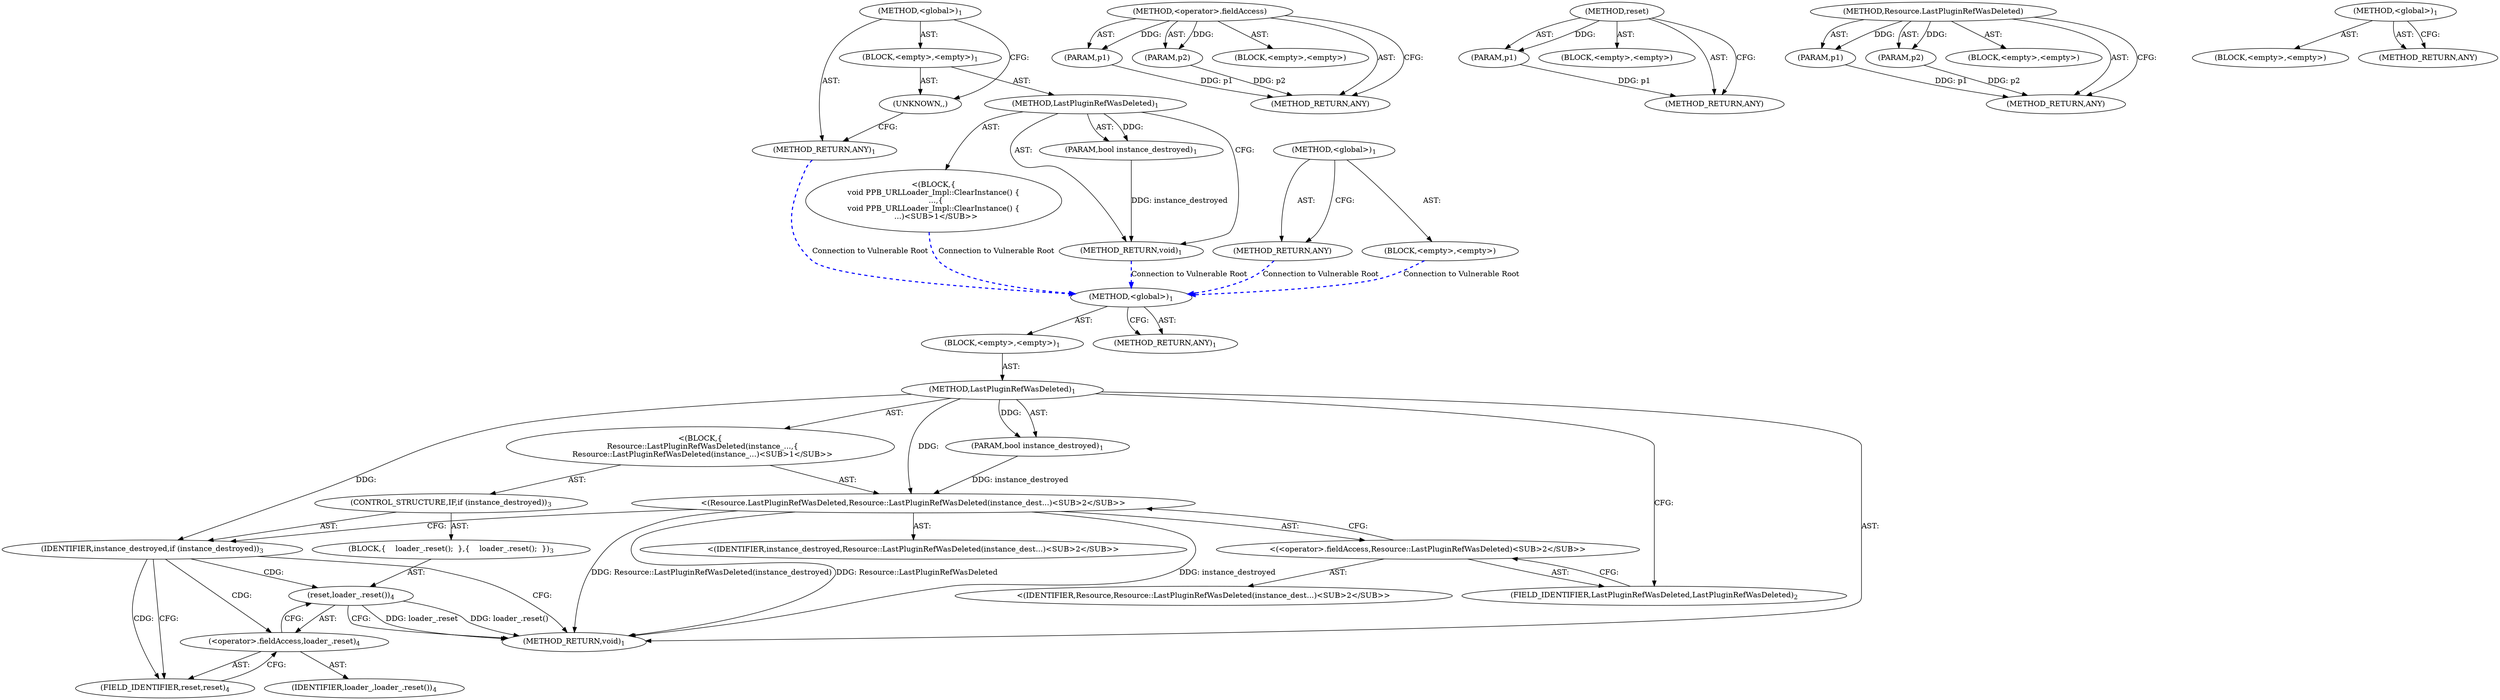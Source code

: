 digraph "&lt;global&gt;" {
vulnerable_6 [label=<(METHOD,&lt;global&gt;)<SUB>1</SUB>>];
vulnerable_7 [label=<(BLOCK,&lt;empty&gt;,&lt;empty&gt;)<SUB>1</SUB>>];
vulnerable_8 [label=<(METHOD,LastPluginRefWasDeleted)<SUB>1</SUB>>];
vulnerable_9 [label=<(PARAM,bool instance_destroyed)<SUB>1</SUB>>];
vulnerable_10 [label="<(BLOCK,{
  Resource::LastPluginRefWasDeleted(instance_...,{
  Resource::LastPluginRefWasDeleted(instance_...)<SUB>1</SUB>>"];
vulnerable_11 [label="<(Resource.LastPluginRefWasDeleted,Resource::LastPluginRefWasDeleted(instance_dest...)<SUB>2</SUB>>"];
vulnerable_12 [label="<(&lt;operator&gt;.fieldAccess,Resource::LastPluginRefWasDeleted)<SUB>2</SUB>>"];
vulnerable_13 [label="<(IDENTIFIER,Resource,Resource::LastPluginRefWasDeleted(instance_dest...)<SUB>2</SUB>>"];
vulnerable_14 [label=<(FIELD_IDENTIFIER,LastPluginRefWasDeleted,LastPluginRefWasDeleted)<SUB>2</SUB>>];
vulnerable_15 [label="<(IDENTIFIER,instance_destroyed,Resource::LastPluginRefWasDeleted(instance_dest...)<SUB>2</SUB>>"];
vulnerable_16 [label=<(CONTROL_STRUCTURE,IF,if (instance_destroyed))<SUB>3</SUB>>];
vulnerable_17 [label=<(IDENTIFIER,instance_destroyed,if (instance_destroyed))<SUB>3</SUB>>];
vulnerable_18 [label=<(BLOCK,{
    loader_.reset();
  },{
    loader_.reset();
  })<SUB>3</SUB>>];
vulnerable_19 [label=<(reset,loader_.reset())<SUB>4</SUB>>];
vulnerable_20 [label=<(&lt;operator&gt;.fieldAccess,loader_.reset)<SUB>4</SUB>>];
vulnerable_21 [label=<(IDENTIFIER,loader_,loader_.reset())<SUB>4</SUB>>];
vulnerable_22 [label=<(FIELD_IDENTIFIER,reset,reset)<SUB>4</SUB>>];
vulnerable_23 [label=<(METHOD_RETURN,void)<SUB>1</SUB>>];
vulnerable_25 [label=<(METHOD_RETURN,ANY)<SUB>1</SUB>>];
vulnerable_45 [label=<(METHOD,&lt;operator&gt;.fieldAccess)>];
vulnerable_46 [label=<(PARAM,p1)>];
vulnerable_47 [label=<(PARAM,p2)>];
vulnerable_48 [label=<(BLOCK,&lt;empty&gt;,&lt;empty&gt;)>];
vulnerable_49 [label=<(METHOD_RETURN,ANY)>];
vulnerable_50 [label=<(METHOD,reset)>];
vulnerable_51 [label=<(PARAM,p1)>];
vulnerable_52 [label=<(BLOCK,&lt;empty&gt;,&lt;empty&gt;)>];
vulnerable_53 [label=<(METHOD_RETURN,ANY)>];
vulnerable_40 [label=<(METHOD,Resource.LastPluginRefWasDeleted)>];
vulnerable_41 [label=<(PARAM,p1)>];
vulnerable_42 [label=<(PARAM,p2)>];
vulnerable_43 [label=<(BLOCK,&lt;empty&gt;,&lt;empty&gt;)>];
vulnerable_44 [label=<(METHOD_RETURN,ANY)>];
vulnerable_34 [label=<(METHOD,&lt;global&gt;)<SUB>1</SUB>>];
vulnerable_35 [label=<(BLOCK,&lt;empty&gt;,&lt;empty&gt;)>];
vulnerable_36 [label=<(METHOD_RETURN,ANY)>];
fixed_6 [label=<(METHOD,&lt;global&gt;)<SUB>1</SUB>>];
fixed_7 [label=<(BLOCK,&lt;empty&gt;,&lt;empty&gt;)<SUB>1</SUB>>];
fixed_8 [label=<(METHOD,LastPluginRefWasDeleted)<SUB>1</SUB>>];
fixed_9 [label=<(PARAM,bool instance_destroyed)<SUB>1</SUB>>];
fixed_10 [label="<(BLOCK,{
void PPB_URLLoader_Impl::ClearInstance() {
  ...,{
void PPB_URLLoader_Impl::ClearInstance() {
  ...)<SUB>1</SUB>>"];
fixed_11 [label=<(METHOD_RETURN,void)<SUB>1</SUB>>];
fixed_13 [label=<(UNKNOWN,,)>];
fixed_14 [label=<(METHOD_RETURN,ANY)<SUB>1</SUB>>];
fixed_23 [label=<(METHOD,&lt;global&gt;)<SUB>1</SUB>>];
fixed_24 [label=<(BLOCK,&lt;empty&gt;,&lt;empty&gt;)>];
fixed_25 [label=<(METHOD_RETURN,ANY)>];
vulnerable_6 -> vulnerable_7  [key=0, label="AST: "];
vulnerable_6 -> vulnerable_25  [key=0, label="AST: "];
vulnerable_6 -> vulnerable_25  [key=1, label="CFG: "];
vulnerable_7 -> vulnerable_8  [key=0, label="AST: "];
vulnerable_8 -> vulnerable_9  [key=0, label="AST: "];
vulnerable_8 -> vulnerable_9  [key=1, label="DDG: "];
vulnerable_8 -> vulnerable_10  [key=0, label="AST: "];
vulnerable_8 -> vulnerable_23  [key=0, label="AST: "];
vulnerable_8 -> vulnerable_14  [key=0, label="CFG: "];
vulnerable_8 -> vulnerable_11  [key=0, label="DDG: "];
vulnerable_8 -> vulnerable_17  [key=0, label="DDG: "];
vulnerable_9 -> vulnerable_11  [key=0, label="DDG: instance_destroyed"];
vulnerable_10 -> vulnerable_11  [key=0, label="AST: "];
vulnerable_10 -> vulnerable_16  [key=0, label="AST: "];
vulnerable_11 -> vulnerable_12  [key=0, label="AST: "];
vulnerable_11 -> vulnerable_15  [key=0, label="AST: "];
vulnerable_11 -> vulnerable_17  [key=0, label="CFG: "];
vulnerable_11 -> vulnerable_23  [key=0, label="DDG: Resource::LastPluginRefWasDeleted"];
vulnerable_11 -> vulnerable_23  [key=1, label="DDG: instance_destroyed"];
vulnerable_11 -> vulnerable_23  [key=2, label="DDG: Resource::LastPluginRefWasDeleted(instance_destroyed)"];
vulnerable_12 -> vulnerable_13  [key=0, label="AST: "];
vulnerable_12 -> vulnerable_14  [key=0, label="AST: "];
vulnerable_12 -> vulnerable_11  [key=0, label="CFG: "];
vulnerable_14 -> vulnerable_12  [key=0, label="CFG: "];
vulnerable_16 -> vulnerable_17  [key=0, label="AST: "];
vulnerable_16 -> vulnerable_18  [key=0, label="AST: "];
vulnerable_17 -> vulnerable_23  [key=0, label="CFG: "];
vulnerable_17 -> vulnerable_22  [key=0, label="CFG: "];
vulnerable_17 -> vulnerable_22  [key=1, label="CDG: "];
vulnerable_17 -> vulnerable_20  [key=0, label="CDG: "];
vulnerable_17 -> vulnerable_19  [key=0, label="CDG: "];
vulnerable_18 -> vulnerable_19  [key=0, label="AST: "];
vulnerable_19 -> vulnerable_20  [key=0, label="AST: "];
vulnerable_19 -> vulnerable_23  [key=0, label="CFG: "];
vulnerable_19 -> vulnerable_23  [key=1, label="DDG: loader_.reset"];
vulnerable_19 -> vulnerable_23  [key=2, label="DDG: loader_.reset()"];
vulnerable_20 -> vulnerable_21  [key=0, label="AST: "];
vulnerable_20 -> vulnerable_22  [key=0, label="AST: "];
vulnerable_20 -> vulnerable_19  [key=0, label="CFG: "];
vulnerable_22 -> vulnerable_20  [key=0, label="CFG: "];
vulnerable_45 -> vulnerable_46  [key=0, label="AST: "];
vulnerable_45 -> vulnerable_46  [key=1, label="DDG: "];
vulnerable_45 -> vulnerable_48  [key=0, label="AST: "];
vulnerable_45 -> vulnerable_47  [key=0, label="AST: "];
vulnerable_45 -> vulnerable_47  [key=1, label="DDG: "];
vulnerable_45 -> vulnerable_49  [key=0, label="AST: "];
vulnerable_45 -> vulnerable_49  [key=1, label="CFG: "];
vulnerable_46 -> vulnerable_49  [key=0, label="DDG: p1"];
vulnerable_47 -> vulnerable_49  [key=0, label="DDG: p2"];
vulnerable_50 -> vulnerable_51  [key=0, label="AST: "];
vulnerable_50 -> vulnerable_51  [key=1, label="DDG: "];
vulnerable_50 -> vulnerable_52  [key=0, label="AST: "];
vulnerable_50 -> vulnerable_53  [key=0, label="AST: "];
vulnerable_50 -> vulnerable_53  [key=1, label="CFG: "];
vulnerable_51 -> vulnerable_53  [key=0, label="DDG: p1"];
vulnerable_40 -> vulnerable_41  [key=0, label="AST: "];
vulnerable_40 -> vulnerable_41  [key=1, label="DDG: "];
vulnerable_40 -> vulnerable_43  [key=0, label="AST: "];
vulnerable_40 -> vulnerable_42  [key=0, label="AST: "];
vulnerable_40 -> vulnerable_42  [key=1, label="DDG: "];
vulnerable_40 -> vulnerable_44  [key=0, label="AST: "];
vulnerable_40 -> vulnerable_44  [key=1, label="CFG: "];
vulnerable_41 -> vulnerable_44  [key=0, label="DDG: p1"];
vulnerable_42 -> vulnerable_44  [key=0, label="DDG: p2"];
vulnerable_34 -> vulnerable_35  [key=0, label="AST: "];
vulnerable_34 -> vulnerable_36  [key=0, label="AST: "];
vulnerable_34 -> vulnerable_36  [key=1, label="CFG: "];
fixed_6 -> fixed_7  [key=0, label="AST: "];
fixed_6 -> fixed_14  [key=0, label="AST: "];
fixed_6 -> fixed_13  [key=0, label="CFG: "];
fixed_7 -> fixed_8  [key=0, label="AST: "];
fixed_7 -> fixed_13  [key=0, label="AST: "];
fixed_8 -> fixed_9  [key=0, label="AST: "];
fixed_8 -> fixed_9  [key=1, label="DDG: "];
fixed_8 -> fixed_10  [key=0, label="AST: "];
fixed_8 -> fixed_11  [key=0, label="AST: "];
fixed_8 -> fixed_11  [key=1, label="CFG: "];
fixed_9 -> fixed_11  [key=0, label="DDG: instance_destroyed"];
fixed_10 -> vulnerable_6  [color=blue, key=0, label="Connection to Vulnerable Root", penwidth="2.0", style=dashed];
fixed_11 -> vulnerable_6  [color=blue, key=0, label="Connection to Vulnerable Root", penwidth="2.0", style=dashed];
fixed_13 -> fixed_14  [key=0, label="CFG: "];
fixed_14 -> vulnerable_6  [color=blue, key=0, label="Connection to Vulnerable Root", penwidth="2.0", style=dashed];
fixed_23 -> fixed_24  [key=0, label="AST: "];
fixed_23 -> fixed_25  [key=0, label="AST: "];
fixed_23 -> fixed_25  [key=1, label="CFG: "];
fixed_24 -> vulnerable_6  [color=blue, key=0, label="Connection to Vulnerable Root", penwidth="2.0", style=dashed];
fixed_25 -> vulnerable_6  [color=blue, key=0, label="Connection to Vulnerable Root", penwidth="2.0", style=dashed];
}
